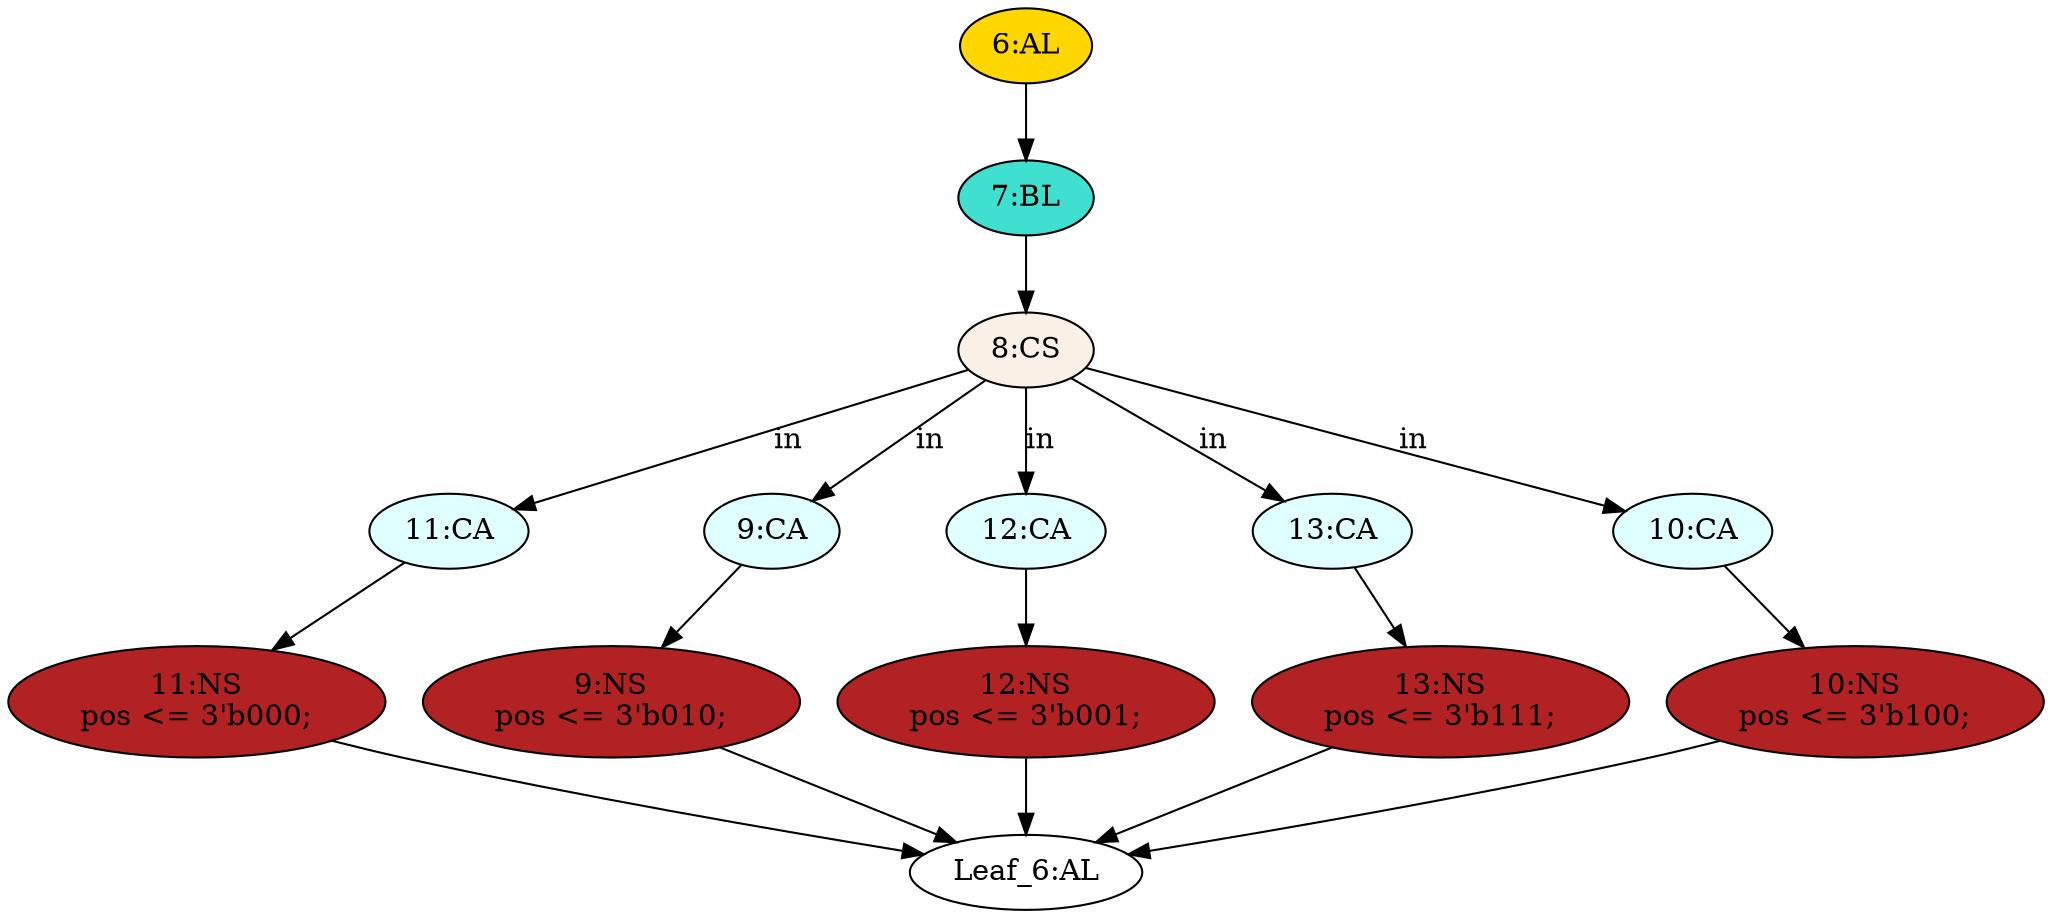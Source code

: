strict digraph "compose( ,  )" {
	node [label="\N"];
	"11:CA"	[ast="<pyverilog.vparser.ast.Case object at 0x7f0de20638d0>",
		fillcolor=lightcyan,
		label="11:CA",
		statements="[]",
		style=filled,
		typ=Case];
	"11:NS"	[ast="<pyverilog.vparser.ast.NonblockingSubstitution object at 0x7f0de1dce590>",
		fillcolor=firebrick,
		label="11:NS
pos <= 3'b000;",
		statements="[<pyverilog.vparser.ast.NonblockingSubstitution object at 0x7f0de1dce590>]",
		style=filled,
		typ=NonblockingSubstitution];
	"11:CA" -> "11:NS"	[cond="[]",
		lineno=None];
	"7:BL"	[ast="<pyverilog.vparser.ast.Block object at 0x7f0de20f5e50>",
		fillcolor=turquoise,
		label="7:BL",
		statements="[]",
		style=filled,
		typ=Block];
	"8:CS"	[ast="<pyverilog.vparser.ast.CaseStatement object at 0x7f0de2071290>",
		fillcolor=linen,
		label="8:CS",
		statements="[]",
		style=filled,
		typ=CaseStatement];
	"7:BL" -> "8:CS"	[cond="[]",
		lineno=None];
	"8:CS" -> "11:CA"	[cond="['in']",
		label=in,
		lineno=8];
	"9:CA"	[ast="<pyverilog.vparser.ast.Case object at 0x7f0de2077090>",
		fillcolor=lightcyan,
		label="9:CA",
		statements="[]",
		style=filled,
		typ=Case];
	"8:CS" -> "9:CA"	[cond="['in']",
		label=in,
		lineno=8];
	"12:CA"	[ast="<pyverilog.vparser.ast.Case object at 0x7f0de1dce510>",
		fillcolor=lightcyan,
		label="12:CA",
		statements="[]",
		style=filled,
		typ=Case];
	"8:CS" -> "12:CA"	[cond="['in']",
		label=in,
		lineno=8];
	"13:CA"	[ast="<pyverilog.vparser.ast.Case object at 0x7f0de2071090>",
		fillcolor=lightcyan,
		label="13:CA",
		statements="[]",
		style=filled,
		typ=Case];
	"8:CS" -> "13:CA"	[cond="['in']",
		label=in,
		lineno=8];
	"10:CA"	[ast="<pyverilog.vparser.ast.Case object at 0x7f0de2063d50>",
		fillcolor=lightcyan,
		label="10:CA",
		statements="[]",
		style=filled,
		typ=Case];
	"8:CS" -> "10:CA"	[cond="['in']",
		label=in,
		lineno=8];
	"6:AL"	[ast="<pyverilog.vparser.ast.Always object at 0x7f0de20f53d0>",
		clk_sens=False,
		fillcolor=gold,
		label="6:AL",
		sens="['in']",
		statements="[]",
		style=filled,
		typ=Always,
		use_var="['in']"];
	"6:AL" -> "7:BL"	[cond="[]",
		lineno=None];
	"9:NS"	[ast="<pyverilog.vparser.ast.NonblockingSubstitution object at 0x7f0de1dd6790>",
		fillcolor=firebrick,
		label="9:NS
pos <= 3'b010;",
		statements="[<pyverilog.vparser.ast.NonblockingSubstitution object at 0x7f0de1dd6790>]",
		style=filled,
		typ=NonblockingSubstitution];
	"9:CA" -> "9:NS"	[cond="[]",
		lineno=None];
	"13:NS"	[ast="<pyverilog.vparser.ast.NonblockingSubstitution object at 0x7f0de207dc90>",
		fillcolor=firebrick,
		label="13:NS
pos <= 3'b111;",
		statements="[<pyverilog.vparser.ast.NonblockingSubstitution object at 0x7f0de207dc90>]",
		style=filled,
		typ=NonblockingSubstitution];
	"Leaf_6:AL"	[def_var="['pos']",
		label="Leaf_6:AL"];
	"13:NS" -> "Leaf_6:AL"	[cond="[]",
		lineno=None];
	"11:NS" -> "Leaf_6:AL"	[cond="[]",
		lineno=None];
	"12:NS"	[ast="<pyverilog.vparser.ast.NonblockingSubstitution object at 0x7f0de20713d0>",
		fillcolor=firebrick,
		label="12:NS
pos <= 3'b001;",
		statements="[<pyverilog.vparser.ast.NonblockingSubstitution object at 0x7f0de20713d0>]",
		style=filled,
		typ=NonblockingSubstitution];
	"12:NS" -> "Leaf_6:AL"	[cond="[]",
		lineno=None];
	"12:CA" -> "12:NS"	[cond="[]",
		lineno=None];
	"9:NS" -> "Leaf_6:AL"	[cond="[]",
		lineno=None];
	"13:CA" -> "13:NS"	[cond="[]",
		lineno=None];
	"10:NS"	[ast="<pyverilog.vparser.ast.NonblockingSubstitution object at 0x7f0de2063e50>",
		fillcolor=firebrick,
		label="10:NS
pos <= 3'b100;",
		statements="[<pyverilog.vparser.ast.NonblockingSubstitution object at 0x7f0de2063e50>]",
		style=filled,
		typ=NonblockingSubstitution];
	"10:CA" -> "10:NS"	[cond="[]",
		lineno=None];
	"10:NS" -> "Leaf_6:AL"	[cond="[]",
		lineno=None];
}
